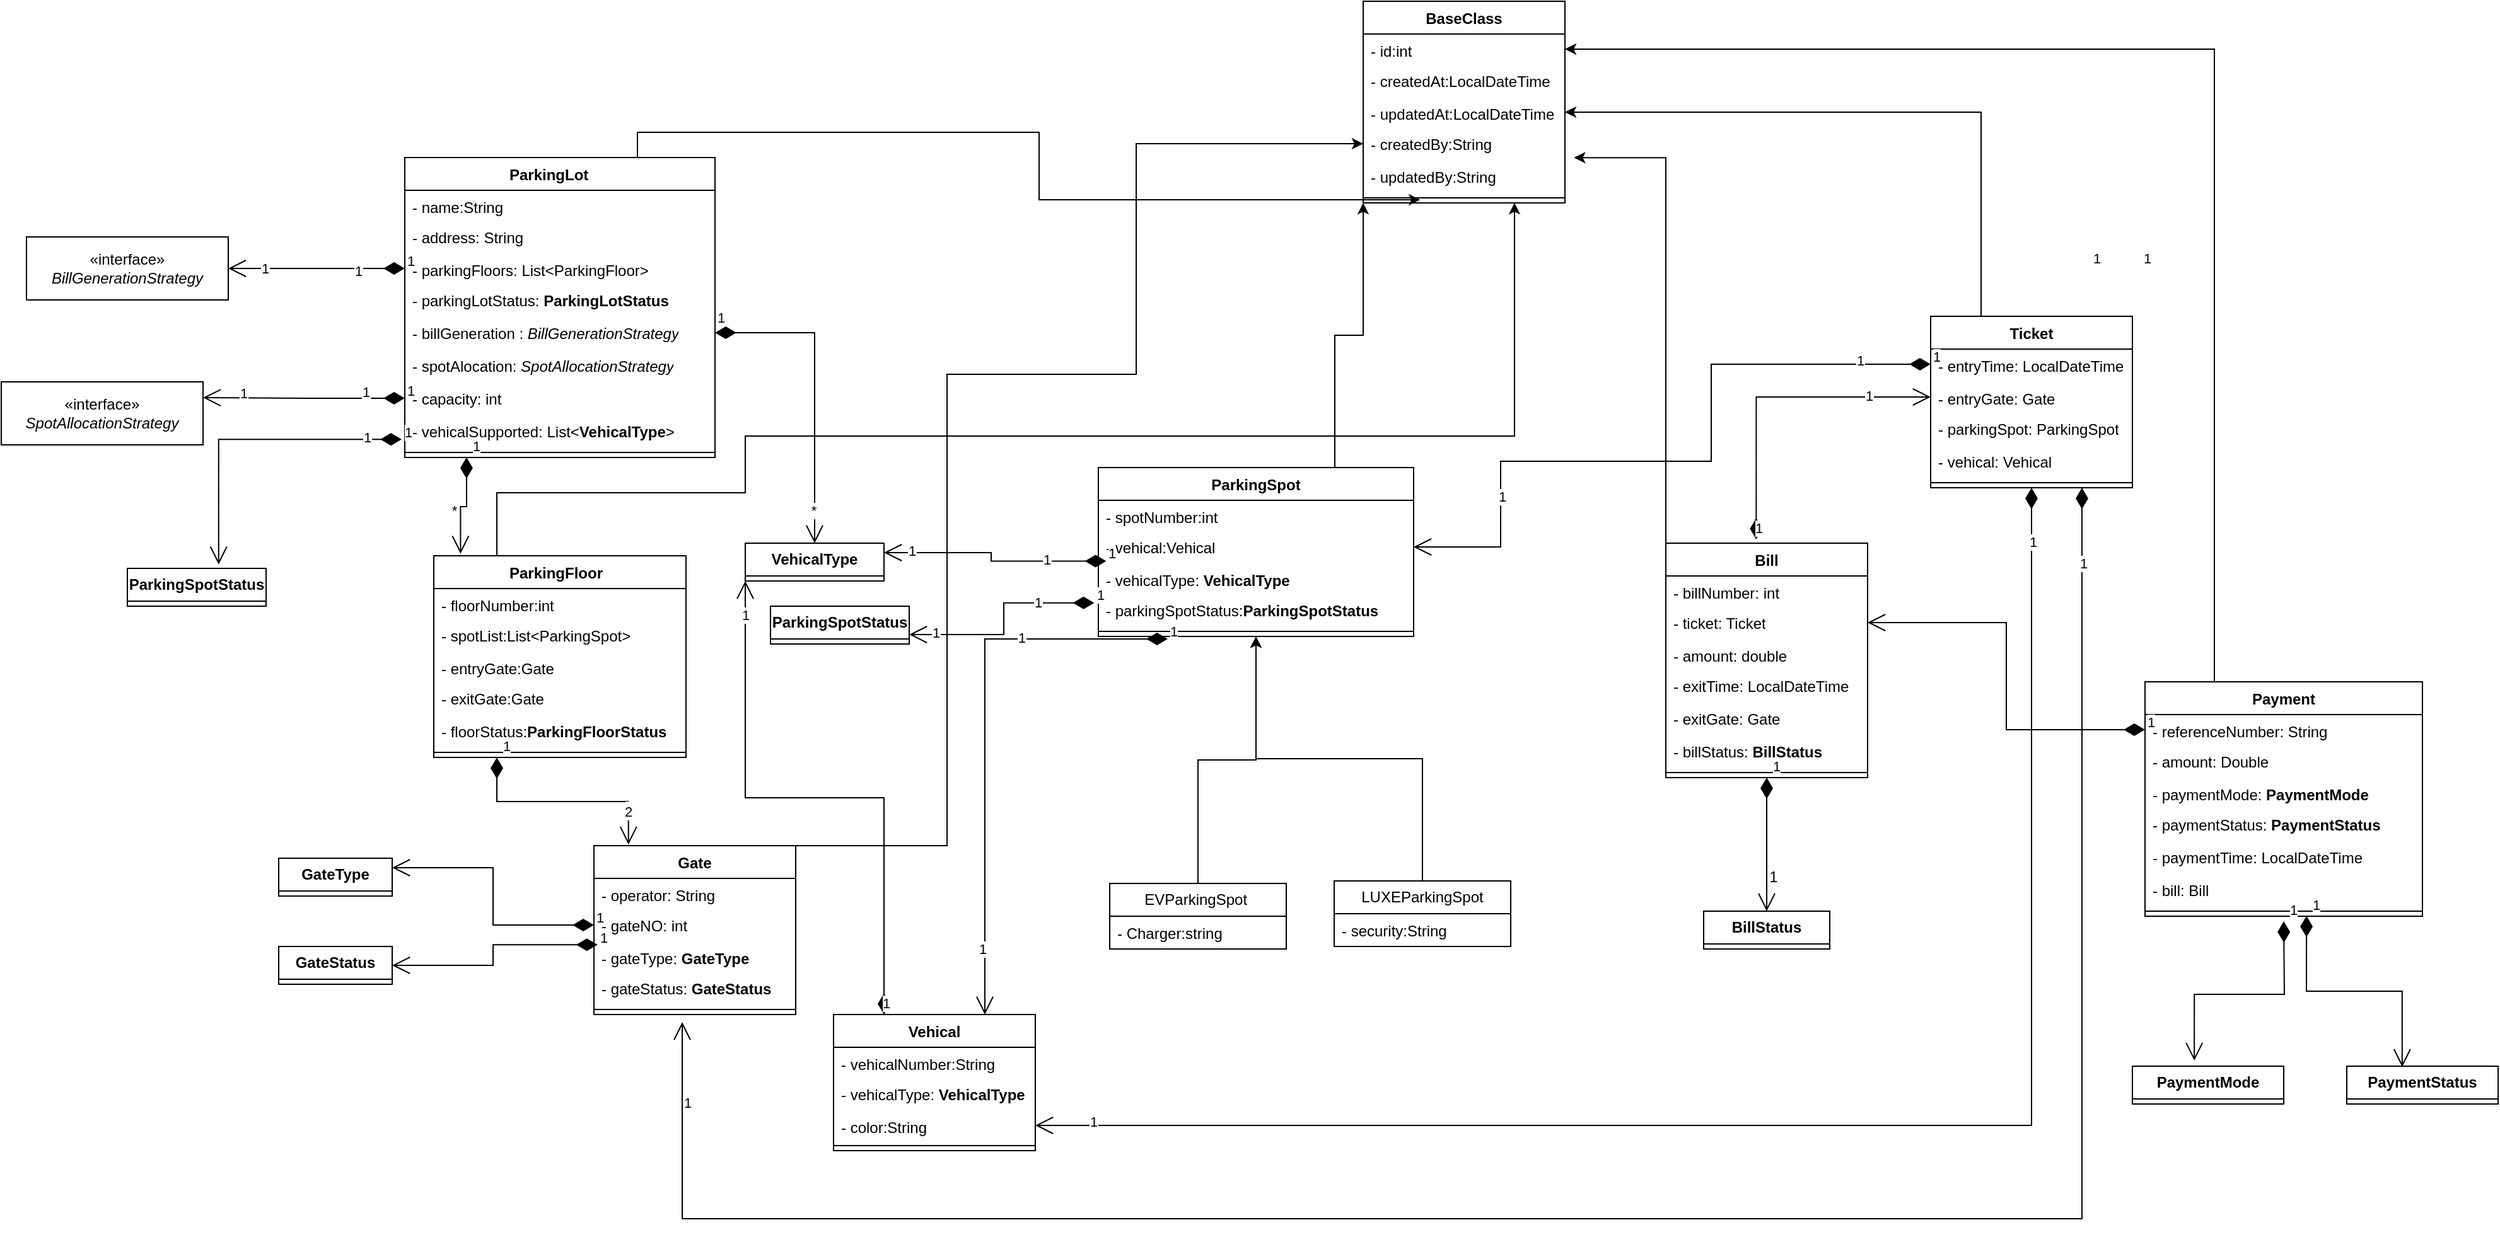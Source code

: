 <mxfile version="20.5.3" type="embed"><diagram id="C5RBs43oDa-KdzZeNtuy" name="Page-1"><mxGraphModel dx="2199" dy="1650" grid="0" gridSize="10" guides="1" tooltips="1" connect="1" arrows="1" fold="1" page="1" pageScale="1" pageWidth="827" pageHeight="1169" math="0" shadow="0"><root><mxCell id="WIyWlLk6GJQsqaUBKTNV-0"/><mxCell id="WIyWlLk6GJQsqaUBKTNV-1" parent="WIyWlLk6GJQsqaUBKTNV-0"/><mxCell id="zBzXpyPRaQ_3X7a6PqnA-106" style="edgeStyle=orthogonalEdgeStyle;rounded=0;orthogonalLoop=1;jettySize=auto;html=1;exitX=0.75;exitY=0;exitDx=0;exitDy=0;entryX=0.282;entryY=0.693;entryDx=0;entryDy=0;entryPerimeter=0;" parent="WIyWlLk6GJQsqaUBKTNV-1" source="zBzXpyPRaQ_3X7a6PqnA-0" target="zBzXpyPRaQ_3X7a6PqnA-97" edge="1"><mxGeometry relative="1" as="geometry"><mxPoint x="-110" y="190" as="targetPoint"/></mxGeometry></mxCell><mxCell id="zBzXpyPRaQ_3X7a6PqnA-0" value="ParkingLot&lt;span style=&quot;white-space: pre;&quot;&gt;&#9;&lt;/span&gt;" style="swimlane;fontStyle=1;align=center;verticalAlign=top;childLayout=stackLayout;horizontal=1;startSize=26;horizontalStack=0;resizeParent=1;resizeParentMax=0;resizeLast=0;collapsible=1;marginBottom=0;whiteSpace=wrap;html=1;" parent="WIyWlLk6GJQsqaUBKTNV-1" vertex="1"><mxGeometry x="-900" y="-136" width="246" height="238" as="geometry"><mxRectangle x="-710" y="130" width="120" height="30" as="alternateBounds"/></mxGeometry></mxCell><mxCell id="zBzXpyPRaQ_3X7a6PqnA-1" value="- name:String&lt;br&gt;&lt;span style=&quot;white-space: pre;&quot;&gt;&#9;&lt;/span&gt;" style="text;strokeColor=none;fillColor=none;align=left;verticalAlign=top;spacingLeft=4;spacingRight=4;overflow=hidden;rotatable=0;points=[[0,0.5],[1,0.5]];portConstraint=eastwest;whiteSpace=wrap;html=1;" parent="zBzXpyPRaQ_3X7a6PqnA-0" vertex="1"><mxGeometry y="26" width="246" height="24" as="geometry"/></mxCell><mxCell id="zBzXpyPRaQ_3X7a6PqnA-4" value="- address: String" style="text;strokeColor=none;fillColor=none;align=left;verticalAlign=top;spacingLeft=4;spacingRight=4;overflow=hidden;rotatable=0;points=[[0,0.5],[1,0.5]];portConstraint=eastwest;whiteSpace=wrap;html=1;" parent="zBzXpyPRaQ_3X7a6PqnA-0" vertex="1"><mxGeometry y="50" width="246" height="26" as="geometry"/></mxCell><mxCell id="zBzXpyPRaQ_3X7a6PqnA-5" value="- parkingFloors: List&amp;lt;ParkingFloor&amp;gt;" style="text;strokeColor=none;fillColor=none;align=left;verticalAlign=top;spacingLeft=4;spacingRight=4;overflow=hidden;rotatable=0;points=[[0,0.5],[1,0.5]];portConstraint=eastwest;whiteSpace=wrap;html=1;" parent="zBzXpyPRaQ_3X7a6PqnA-0" vertex="1"><mxGeometry y="76" width="246" height="24" as="geometry"/></mxCell><mxCell id="zBzXpyPRaQ_3X7a6PqnA-6" value="- parkingLotStatus: &lt;b&gt;ParkingLotStatus&lt;/b&gt;" style="text;strokeColor=none;fillColor=none;align=left;verticalAlign=top;spacingLeft=4;spacingRight=4;overflow=hidden;rotatable=0;points=[[0,0.5],[1,0.5]];portConstraint=eastwest;whiteSpace=wrap;html=1;" parent="zBzXpyPRaQ_3X7a6PqnA-0" vertex="1"><mxGeometry y="100" width="246" height="26" as="geometry"/></mxCell><mxCell id="zBzXpyPRaQ_3X7a6PqnA-7" value="- billGeneration :&lt;i&gt; BillGenerationStrategy&lt;/i&gt;" style="text;strokeColor=none;fillColor=none;align=left;verticalAlign=top;spacingLeft=4;spacingRight=4;overflow=hidden;rotatable=0;points=[[0,0.5],[1,0.5]];portConstraint=eastwest;whiteSpace=wrap;html=1;" parent="zBzXpyPRaQ_3X7a6PqnA-0" vertex="1"><mxGeometry y="126" width="246" height="26" as="geometry"/></mxCell><mxCell id="zBzXpyPRaQ_3X7a6PqnA-8" value="- spotAlocation: &lt;i&gt;SpotAllocationStrategy&lt;/i&gt;" style="text;strokeColor=none;fillColor=none;align=left;verticalAlign=top;spacingLeft=4;spacingRight=4;overflow=hidden;rotatable=0;points=[[0,0.5],[1,0.5]];portConstraint=eastwest;whiteSpace=wrap;html=1;" parent="zBzXpyPRaQ_3X7a6PqnA-0" vertex="1"><mxGeometry y="152" width="246" height="26" as="geometry"/></mxCell><mxCell id="zBzXpyPRaQ_3X7a6PqnA-9" value="- capacity: int" style="text;strokeColor=none;fillColor=none;align=left;verticalAlign=top;spacingLeft=4;spacingRight=4;overflow=hidden;rotatable=0;points=[[0,0.5],[1,0.5]];portConstraint=eastwest;whiteSpace=wrap;html=1;" parent="zBzXpyPRaQ_3X7a6PqnA-0" vertex="1"><mxGeometry y="178" width="246" height="26" as="geometry"/></mxCell><mxCell id="zBzXpyPRaQ_3X7a6PqnA-10" value="- vehicalSupported: List&amp;lt;&lt;b&gt;VehicalType&lt;/b&gt;&amp;gt;" style="text;strokeColor=none;fillColor=none;align=left;verticalAlign=top;spacingLeft=4;spacingRight=4;overflow=hidden;rotatable=0;points=[[0,0.5],[1,0.5]];portConstraint=eastwest;whiteSpace=wrap;html=1;" parent="zBzXpyPRaQ_3X7a6PqnA-0" vertex="1"><mxGeometry y="204" width="246" height="26" as="geometry"/></mxCell><mxCell id="zBzXpyPRaQ_3X7a6PqnA-2" value="" style="line;strokeWidth=1;fillColor=none;align=left;verticalAlign=middle;spacingTop=-1;spacingLeft=3;spacingRight=3;rotatable=0;labelPosition=right;points=[];portConstraint=eastwest;strokeColor=inherit;" parent="zBzXpyPRaQ_3X7a6PqnA-0" vertex="1"><mxGeometry y="230" width="246" height="8" as="geometry"/></mxCell><mxCell id="zBzXpyPRaQ_3X7a6PqnA-107" style="edgeStyle=orthogonalEdgeStyle;rounded=0;orthogonalLoop=1;jettySize=auto;html=1;exitX=0.25;exitY=0;exitDx=0;exitDy=0;entryX=0.75;entryY=1;entryDx=0;entryDy=0;" parent="WIyWlLk6GJQsqaUBKTNV-1" source="zBzXpyPRaQ_3X7a6PqnA-11" target="zBzXpyPRaQ_3X7a6PqnA-88" edge="1"><mxGeometry relative="1" as="geometry"><Array as="points"><mxPoint x="-827" y="130"/><mxPoint x="-630" y="130"/><mxPoint x="-630" y="85"/><mxPoint x="-20" y="85"/></Array></mxGeometry></mxCell><mxCell id="zBzXpyPRaQ_3X7a6PqnA-11" value="ParkingFloor&lt;span style=&quot;white-space: pre;&quot;&gt;&#9;&lt;/span&gt;" style="swimlane;fontStyle=1;align=center;verticalAlign=top;childLayout=stackLayout;horizontal=1;startSize=26;horizontalStack=0;resizeParent=1;resizeParentMax=0;resizeLast=0;collapsible=1;marginBottom=0;whiteSpace=wrap;html=1;" parent="WIyWlLk6GJQsqaUBKTNV-1" vertex="1"><mxGeometry x="-877" y="180" width="200" height="160" as="geometry"><mxRectangle x="-760" y="350" width="120" height="30" as="alternateBounds"/></mxGeometry></mxCell><mxCell id="zBzXpyPRaQ_3X7a6PqnA-12" value="- floorNumber:int" style="text;strokeColor=none;fillColor=none;align=left;verticalAlign=top;spacingLeft=4;spacingRight=4;overflow=hidden;rotatable=0;points=[[0,0.5],[1,0.5]];portConstraint=eastwest;whiteSpace=wrap;html=1;" parent="zBzXpyPRaQ_3X7a6PqnA-11" vertex="1"><mxGeometry y="26" width="200" height="24" as="geometry"/></mxCell><mxCell id="zBzXpyPRaQ_3X7a6PqnA-13" value="- spotList:List&amp;lt;ParkingSpot&amp;gt;" style="text;strokeColor=none;fillColor=none;align=left;verticalAlign=top;spacingLeft=4;spacingRight=4;overflow=hidden;rotatable=0;points=[[0,0.5],[1,0.5]];portConstraint=eastwest;whiteSpace=wrap;html=1;" parent="zBzXpyPRaQ_3X7a6PqnA-11" vertex="1"><mxGeometry y="50" width="200" height="26" as="geometry"/></mxCell><mxCell id="zBzXpyPRaQ_3X7a6PqnA-14" value="- entryGate:Gate" style="text;strokeColor=none;fillColor=none;align=left;verticalAlign=top;spacingLeft=4;spacingRight=4;overflow=hidden;rotatable=0;points=[[0,0.5],[1,0.5]];portConstraint=eastwest;whiteSpace=wrap;html=1;" parent="zBzXpyPRaQ_3X7a6PqnA-11" vertex="1"><mxGeometry y="76" width="200" height="24" as="geometry"/></mxCell><mxCell id="zBzXpyPRaQ_3X7a6PqnA-15" value="- exitGate:Gate" style="text;strokeColor=none;fillColor=none;align=left;verticalAlign=top;spacingLeft=4;spacingRight=4;overflow=hidden;rotatable=0;points=[[0,0.5],[1,0.5]];portConstraint=eastwest;whiteSpace=wrap;html=1;" parent="zBzXpyPRaQ_3X7a6PqnA-11" vertex="1"><mxGeometry y="100" width="200" height="26" as="geometry"/></mxCell><mxCell id="zBzXpyPRaQ_3X7a6PqnA-16" value="- floorStatus:&lt;b&gt;ParkingFloorStatus&lt;/b&gt;" style="text;strokeColor=none;fillColor=none;align=left;verticalAlign=top;spacingLeft=4;spacingRight=4;overflow=hidden;rotatable=0;points=[[0,0.5],[1,0.5]];portConstraint=eastwest;whiteSpace=wrap;html=1;" parent="zBzXpyPRaQ_3X7a6PqnA-11" vertex="1"><mxGeometry y="126" width="200" height="26" as="geometry"/></mxCell><mxCell id="zBzXpyPRaQ_3X7a6PqnA-20" value="" style="line;strokeWidth=1;fillColor=none;align=left;verticalAlign=middle;spacingTop=-1;spacingLeft=3;spacingRight=3;rotatable=0;labelPosition=right;points=[];portConstraint=eastwest;strokeColor=inherit;" parent="zBzXpyPRaQ_3X7a6PqnA-11" vertex="1"><mxGeometry y="152" width="200" height="8" as="geometry"/></mxCell><mxCell id="zBzXpyPRaQ_3X7a6PqnA-101" style="edgeStyle=orthogonalEdgeStyle;rounded=0;orthogonalLoop=1;jettySize=auto;html=1;exitX=0.75;exitY=0;exitDx=0;exitDy=0;entryX=0;entryY=1;entryDx=0;entryDy=0;" parent="WIyWlLk6GJQsqaUBKTNV-1" source="zBzXpyPRaQ_3X7a6PqnA-22" target="zBzXpyPRaQ_3X7a6PqnA-88" edge="1"><mxGeometry relative="1" as="geometry"><mxPoint x="-423.273" y="230" as="targetPoint"/></mxGeometry></mxCell><mxCell id="zBzXpyPRaQ_3X7a6PqnA-22" value="ParkingSpot" style="swimlane;fontStyle=1;align=center;verticalAlign=top;childLayout=stackLayout;horizontal=1;startSize=26;horizontalStack=0;resizeParent=1;resizeParentMax=0;resizeLast=0;collapsible=1;marginBottom=0;whiteSpace=wrap;html=1;" parent="WIyWlLk6GJQsqaUBKTNV-1" vertex="1"><mxGeometry x="-350" y="110" width="250" height="134" as="geometry"><mxRectangle x="-260" y="460" width="110" height="30" as="alternateBounds"/></mxGeometry></mxCell><mxCell id="zBzXpyPRaQ_3X7a6PqnA-23" value="- spotNumber:int" style="text;strokeColor=none;fillColor=none;align=left;verticalAlign=top;spacingLeft=4;spacingRight=4;overflow=hidden;rotatable=0;points=[[0,0.5],[1,0.5]];portConstraint=eastwest;whiteSpace=wrap;html=1;" parent="zBzXpyPRaQ_3X7a6PqnA-22" vertex="1"><mxGeometry y="26" width="250" height="24" as="geometry"/></mxCell><mxCell id="zBzXpyPRaQ_3X7a6PqnA-24" value="- vehical:Vehical" style="text;strokeColor=none;fillColor=none;align=left;verticalAlign=top;spacingLeft=4;spacingRight=4;overflow=hidden;rotatable=0;points=[[0,0.5],[1,0.5]];portConstraint=eastwest;whiteSpace=wrap;html=1;" parent="zBzXpyPRaQ_3X7a6PqnA-22" vertex="1"><mxGeometry y="50" width="250" height="26" as="geometry"/></mxCell><mxCell id="zBzXpyPRaQ_3X7a6PqnA-25" value="- vehicalType: &lt;b&gt;VehicalType&lt;/b&gt;" style="text;strokeColor=none;fillColor=none;align=left;verticalAlign=top;spacingLeft=4;spacingRight=4;overflow=hidden;rotatable=0;points=[[0,0.5],[1,0.5]];portConstraint=eastwest;whiteSpace=wrap;html=1;" parent="zBzXpyPRaQ_3X7a6PqnA-22" vertex="1"><mxGeometry y="76" width="250" height="24" as="geometry"/></mxCell><mxCell id="zBzXpyPRaQ_3X7a6PqnA-26" value="- parkingSpotStatus:&lt;b&gt;ParkingSpotStatus&lt;/b&gt;" style="text;strokeColor=none;fillColor=none;align=left;verticalAlign=top;spacingLeft=4;spacingRight=4;overflow=hidden;rotatable=0;points=[[0,0.5],[1,0.5]];portConstraint=eastwest;whiteSpace=wrap;html=1;" parent="zBzXpyPRaQ_3X7a6PqnA-22" vertex="1"><mxGeometry y="100" width="250" height="26" as="geometry"/></mxCell><mxCell id="zBzXpyPRaQ_3X7a6PqnA-31" value="" style="line;strokeWidth=1;fillColor=none;align=left;verticalAlign=middle;spacingTop=-1;spacingLeft=3;spacingRight=3;rotatable=0;labelPosition=right;points=[];portConstraint=eastwest;strokeColor=inherit;" parent="zBzXpyPRaQ_3X7a6PqnA-22" vertex="1"><mxGeometry y="126" width="250" height="8" as="geometry"/></mxCell><mxCell id="zBzXpyPRaQ_3X7a6PqnA-110" style="edgeStyle=orthogonalEdgeStyle;rounded=0;orthogonalLoop=1;jettySize=auto;html=1;exitX=0.25;exitY=0;exitDx=0;exitDy=0;entryX=1;entryY=0.5;entryDx=0;entryDy=0;" parent="WIyWlLk6GJQsqaUBKTNV-1" source="zBzXpyPRaQ_3X7a6PqnA-33" target="zBzXpyPRaQ_3X7a6PqnA-91" edge="1"><mxGeometry relative="1" as="geometry"/></mxCell><mxCell id="zBzXpyPRaQ_3X7a6PqnA-33" value="Ticket" style="swimlane;fontStyle=1;align=center;verticalAlign=top;childLayout=stackLayout;horizontal=1;startSize=26;horizontalStack=0;resizeParent=1;resizeParentMax=0;resizeLast=0;collapsible=1;marginBottom=0;whiteSpace=wrap;html=1;" parent="WIyWlLk6GJQsqaUBKTNV-1" vertex="1"><mxGeometry x="310" y="-10" width="160" height="136" as="geometry"><mxRectangle x="240" y="50" width="70" height="30" as="alternateBounds"/></mxGeometry></mxCell><mxCell id="zBzXpyPRaQ_3X7a6PqnA-35" value="- entryTime: LocalDateTime" style="text;strokeColor=none;fillColor=none;align=left;verticalAlign=top;spacingLeft=4;spacingRight=4;overflow=hidden;rotatable=0;points=[[0,0.5],[1,0.5]];portConstraint=eastwest;whiteSpace=wrap;html=1;" parent="zBzXpyPRaQ_3X7a6PqnA-33" vertex="1"><mxGeometry y="26" width="160" height="26" as="geometry"/></mxCell><mxCell id="zBzXpyPRaQ_3X7a6PqnA-36" value="- entryGate: Gate" style="text;strokeColor=none;fillColor=none;align=left;verticalAlign=top;spacingLeft=4;spacingRight=4;overflow=hidden;rotatable=0;points=[[0,0.5],[1,0.5]];portConstraint=eastwest;whiteSpace=wrap;html=1;" parent="zBzXpyPRaQ_3X7a6PqnA-33" vertex="1"><mxGeometry y="52" width="160" height="24" as="geometry"/></mxCell><mxCell id="zBzXpyPRaQ_3X7a6PqnA-37" value="- parkingSpot: ParkingSpot" style="text;strokeColor=none;fillColor=none;align=left;verticalAlign=top;spacingLeft=4;spacingRight=4;overflow=hidden;rotatable=0;points=[[0,0.5],[1,0.5]];portConstraint=eastwest;whiteSpace=wrap;html=1;" parent="zBzXpyPRaQ_3X7a6PqnA-33" vertex="1"><mxGeometry y="76" width="160" height="26" as="geometry"/></mxCell><mxCell id="zBzXpyPRaQ_3X7a6PqnA-38" value="- vehical: Vehical" style="text;strokeColor=none;fillColor=none;align=left;verticalAlign=top;spacingLeft=4;spacingRight=4;overflow=hidden;rotatable=0;points=[[0,0.5],[1,0.5]];portConstraint=eastwest;whiteSpace=wrap;html=1;" parent="zBzXpyPRaQ_3X7a6PqnA-33" vertex="1"><mxGeometry y="102" width="160" height="26" as="geometry"/></mxCell><mxCell id="zBzXpyPRaQ_3X7a6PqnA-42" value="" style="line;strokeWidth=1;fillColor=none;align=left;verticalAlign=middle;spacingTop=-1;spacingLeft=3;spacingRight=3;rotatable=0;labelPosition=right;points=[];portConstraint=eastwest;strokeColor=inherit;" parent="zBzXpyPRaQ_3X7a6PqnA-33" vertex="1"><mxGeometry y="128" width="160" height="8" as="geometry"/></mxCell><mxCell id="zBzXpyPRaQ_3X7a6PqnA-55" value="Bill" style="swimlane;fontStyle=1;align=center;verticalAlign=top;childLayout=stackLayout;horizontal=1;startSize=26;horizontalStack=0;resizeParent=1;resizeParentMax=0;resizeLast=0;collapsible=1;marginBottom=0;whiteSpace=wrap;html=1;" parent="WIyWlLk6GJQsqaUBKTNV-1" vertex="1"><mxGeometry x="100" y="170" width="160" height="186" as="geometry"><mxRectangle x="100" y="170" width="60" height="30" as="alternateBounds"/></mxGeometry></mxCell><mxCell id="zBzXpyPRaQ_3X7a6PqnA-56" value="- billNumber: int&lt;span style=&quot;white-space: pre;&quot;&gt;&#9;&lt;/span&gt;" style="text;strokeColor=none;fillColor=none;align=left;verticalAlign=top;spacingLeft=4;spacingRight=4;overflow=hidden;rotatable=0;points=[[0,0.5],[1,0.5]];portConstraint=eastwest;whiteSpace=wrap;html=1;" parent="zBzXpyPRaQ_3X7a6PqnA-55" vertex="1"><mxGeometry y="26" width="160" height="24" as="geometry"/></mxCell><mxCell id="zBzXpyPRaQ_3X7a6PqnA-57" value="- ticket: Ticket" style="text;strokeColor=none;fillColor=none;align=left;verticalAlign=top;spacingLeft=4;spacingRight=4;overflow=hidden;rotatable=0;points=[[0,0.5],[1,0.5]];portConstraint=eastwest;whiteSpace=wrap;html=1;" parent="zBzXpyPRaQ_3X7a6PqnA-55" vertex="1"><mxGeometry y="50" width="160" height="26" as="geometry"/></mxCell><mxCell id="zBzXpyPRaQ_3X7a6PqnA-58" value="- amount: double" style="text;strokeColor=none;fillColor=none;align=left;verticalAlign=top;spacingLeft=4;spacingRight=4;overflow=hidden;rotatable=0;points=[[0,0.5],[1,0.5]];portConstraint=eastwest;whiteSpace=wrap;html=1;" parent="zBzXpyPRaQ_3X7a6PqnA-55" vertex="1"><mxGeometry y="76" width="160" height="24" as="geometry"/></mxCell><mxCell id="zBzXpyPRaQ_3X7a6PqnA-59" value="- exitTime: LocalDateTime" style="text;strokeColor=none;fillColor=none;align=left;verticalAlign=top;spacingLeft=4;spacingRight=4;overflow=hidden;rotatable=0;points=[[0,0.5],[1,0.5]];portConstraint=eastwest;whiteSpace=wrap;html=1;" parent="zBzXpyPRaQ_3X7a6PqnA-55" vertex="1"><mxGeometry y="100" width="160" height="26" as="geometry"/></mxCell><mxCell id="zBzXpyPRaQ_3X7a6PqnA-60" value="- exitGate: Gate" style="text;strokeColor=none;fillColor=none;align=left;verticalAlign=top;spacingLeft=4;spacingRight=4;overflow=hidden;rotatable=0;points=[[0,0.5],[1,0.5]];portConstraint=eastwest;whiteSpace=wrap;html=1;" parent="zBzXpyPRaQ_3X7a6PqnA-55" vertex="1"><mxGeometry y="126" width="160" height="26" as="geometry"/></mxCell><mxCell id="zBzXpyPRaQ_3X7a6PqnA-61" value="- billStatus: &lt;b&gt;BillStatus&lt;/b&gt;" style="text;strokeColor=none;fillColor=none;align=left;verticalAlign=top;spacingLeft=4;spacingRight=4;overflow=hidden;rotatable=0;points=[[0,0.5],[1,0.5]];portConstraint=eastwest;whiteSpace=wrap;html=1;" parent="zBzXpyPRaQ_3X7a6PqnA-55" vertex="1"><mxGeometry y="152" width="160" height="26" as="geometry"/></mxCell><mxCell id="zBzXpyPRaQ_3X7a6PqnA-64" value="" style="line;strokeWidth=1;fillColor=none;align=left;verticalAlign=middle;spacingTop=-1;spacingLeft=3;spacingRight=3;rotatable=0;labelPosition=right;points=[];portConstraint=eastwest;strokeColor=inherit;" parent="zBzXpyPRaQ_3X7a6PqnA-55" vertex="1"><mxGeometry y="178" width="160" height="8" as="geometry"/></mxCell><mxCell id="zBzXpyPRaQ_3X7a6PqnA-112" style="edgeStyle=orthogonalEdgeStyle;rounded=0;orthogonalLoop=1;jettySize=auto;html=1;exitX=0.25;exitY=0;exitDx=0;exitDy=0;entryX=1;entryY=0.5;entryDx=0;entryDy=0;" parent="WIyWlLk6GJQsqaUBKTNV-1" source="zBzXpyPRaQ_3X7a6PqnA-66" target="zBzXpyPRaQ_3X7a6PqnA-89" edge="1"><mxGeometry relative="1" as="geometry"/></mxCell><mxCell id="zBzXpyPRaQ_3X7a6PqnA-66" value="Payment" style="swimlane;fontStyle=1;align=center;verticalAlign=top;childLayout=stackLayout;horizontal=1;startSize=26;horizontalStack=0;resizeParent=1;resizeParentMax=0;resizeLast=0;collapsible=1;marginBottom=0;whiteSpace=wrap;html=1;" parent="WIyWlLk6GJQsqaUBKTNV-1" vertex="1"><mxGeometry x="480" y="280" width="220" height="186" as="geometry"><mxRectangle x="420" y="-136" width="90" height="30" as="alternateBounds"/></mxGeometry></mxCell><mxCell id="zBzXpyPRaQ_3X7a6PqnA-67" value="- referenceNumber: String" style="text;strokeColor=none;fillColor=none;align=left;verticalAlign=top;spacingLeft=4;spacingRight=4;overflow=hidden;rotatable=0;points=[[0,0.5],[1,0.5]];portConstraint=eastwest;whiteSpace=wrap;html=1;" parent="zBzXpyPRaQ_3X7a6PqnA-66" vertex="1"><mxGeometry y="26" width="220" height="24" as="geometry"/></mxCell><mxCell id="zBzXpyPRaQ_3X7a6PqnA-68" value="- amount: Double&lt;span style=&quot;white-space: pre;&quot;&gt;&#9;&lt;/span&gt;" style="text;strokeColor=none;fillColor=none;align=left;verticalAlign=top;spacingLeft=4;spacingRight=4;overflow=hidden;rotatable=0;points=[[0,0.5],[1,0.5]];portConstraint=eastwest;whiteSpace=wrap;html=1;" parent="zBzXpyPRaQ_3X7a6PqnA-66" vertex="1"><mxGeometry y="50" width="220" height="26" as="geometry"/></mxCell><mxCell id="zBzXpyPRaQ_3X7a6PqnA-69" value="- paymentMode: &lt;b&gt;PaymentMode&lt;/b&gt;" style="text;strokeColor=none;fillColor=none;align=left;verticalAlign=top;spacingLeft=4;spacingRight=4;overflow=hidden;rotatable=0;points=[[0,0.5],[1,0.5]];portConstraint=eastwest;whiteSpace=wrap;html=1;" parent="zBzXpyPRaQ_3X7a6PqnA-66" vertex="1"><mxGeometry y="76" width="220" height="24" as="geometry"/></mxCell><mxCell id="zBzXpyPRaQ_3X7a6PqnA-70" value="- paymentStatus: &lt;b&gt;PaymentStatus&lt;/b&gt;" style="text;strokeColor=none;fillColor=none;align=left;verticalAlign=top;spacingLeft=4;spacingRight=4;overflow=hidden;rotatable=0;points=[[0,0.5],[1,0.5]];portConstraint=eastwest;whiteSpace=wrap;html=1;" parent="zBzXpyPRaQ_3X7a6PqnA-66" vertex="1"><mxGeometry y="100" width="220" height="26" as="geometry"/></mxCell><mxCell id="zBzXpyPRaQ_3X7a6PqnA-71" value="- paymentTime: LocalDateTime" style="text;strokeColor=none;fillColor=none;align=left;verticalAlign=top;spacingLeft=4;spacingRight=4;overflow=hidden;rotatable=0;points=[[0,0.5],[1,0.5]];portConstraint=eastwest;whiteSpace=wrap;html=1;" parent="zBzXpyPRaQ_3X7a6PqnA-66" vertex="1"><mxGeometry y="126" width="220" height="26" as="geometry"/></mxCell><mxCell id="zBzXpyPRaQ_3X7a6PqnA-72" value="- bill: Bill" style="text;strokeColor=none;fillColor=none;align=left;verticalAlign=top;spacingLeft=4;spacingRight=4;overflow=hidden;rotatable=0;points=[[0,0.5],[1,0.5]];portConstraint=eastwest;whiteSpace=wrap;html=1;" parent="zBzXpyPRaQ_3X7a6PqnA-66" vertex="1"><mxGeometry y="152" width="220" height="26" as="geometry"/></mxCell><mxCell id="zBzXpyPRaQ_3X7a6PqnA-75" value="" style="line;strokeWidth=1;fillColor=none;align=left;verticalAlign=middle;spacingTop=-1;spacingLeft=3;spacingRight=3;rotatable=0;labelPosition=right;points=[];portConstraint=eastwest;strokeColor=inherit;" parent="zBzXpyPRaQ_3X7a6PqnA-66" vertex="1"><mxGeometry y="178" width="220" height="8" as="geometry"/></mxCell><mxCell id="zBzXpyPRaQ_3X7a6PqnA-77" value="Vehical" style="swimlane;fontStyle=1;align=center;verticalAlign=top;childLayout=stackLayout;horizontal=1;startSize=26;horizontalStack=0;resizeParent=1;resizeParentMax=0;resizeLast=0;collapsible=1;marginBottom=0;whiteSpace=wrap;html=1;" parent="WIyWlLk6GJQsqaUBKTNV-1" vertex="1"><mxGeometry x="-560" y="544" width="160" height="108" as="geometry"/></mxCell><mxCell id="zBzXpyPRaQ_3X7a6PqnA-78" value="- vehicalNumber:String" style="text;strokeColor=none;fillColor=none;align=left;verticalAlign=top;spacingLeft=4;spacingRight=4;overflow=hidden;rotatable=0;points=[[0,0.5],[1,0.5]];portConstraint=eastwest;whiteSpace=wrap;html=1;" parent="zBzXpyPRaQ_3X7a6PqnA-77" vertex="1"><mxGeometry y="26" width="160" height="24" as="geometry"/></mxCell><mxCell id="zBzXpyPRaQ_3X7a6PqnA-79" value="- vehicalType: &lt;b&gt;VehicalType&lt;/b&gt;" style="text;strokeColor=none;fillColor=none;align=left;verticalAlign=top;spacingLeft=4;spacingRight=4;overflow=hidden;rotatable=0;points=[[0,0.5],[1,0.5]];portConstraint=eastwest;whiteSpace=wrap;html=1;" parent="zBzXpyPRaQ_3X7a6PqnA-77" vertex="1"><mxGeometry y="50" width="160" height="26" as="geometry"/></mxCell><mxCell id="zBzXpyPRaQ_3X7a6PqnA-80" value="- color:String" style="text;strokeColor=none;fillColor=none;align=left;verticalAlign=top;spacingLeft=4;spacingRight=4;overflow=hidden;rotatable=0;points=[[0,0.5],[1,0.5]];portConstraint=eastwest;whiteSpace=wrap;html=1;" parent="zBzXpyPRaQ_3X7a6PqnA-77" vertex="1"><mxGeometry y="76" width="160" height="24" as="geometry"/></mxCell><mxCell id="zBzXpyPRaQ_3X7a6PqnA-86" value="" style="line;strokeWidth=1;fillColor=none;align=left;verticalAlign=middle;spacingTop=-1;spacingLeft=3;spacingRight=3;rotatable=0;labelPosition=right;points=[];portConstraint=eastwest;strokeColor=inherit;" parent="zBzXpyPRaQ_3X7a6PqnA-77" vertex="1"><mxGeometry y="100" width="160" height="8" as="geometry"/></mxCell><mxCell id="zBzXpyPRaQ_3X7a6PqnA-88" value="BaseClass" style="swimlane;fontStyle=1;align=center;verticalAlign=top;childLayout=stackLayout;horizontal=1;startSize=26;horizontalStack=0;resizeParent=1;resizeParentMax=0;resizeLast=0;collapsible=1;marginBottom=0;whiteSpace=wrap;html=1;" parent="WIyWlLk6GJQsqaUBKTNV-1" vertex="1"><mxGeometry x="-140" y="-260" width="160" height="160" as="geometry"/></mxCell><mxCell id="zBzXpyPRaQ_3X7a6PqnA-89" value="- id:int" style="text;strokeColor=none;fillColor=none;align=left;verticalAlign=top;spacingLeft=4;spacingRight=4;overflow=hidden;rotatable=0;points=[[0,0.5],[1,0.5]];portConstraint=eastwest;whiteSpace=wrap;html=1;" parent="zBzXpyPRaQ_3X7a6PqnA-88" vertex="1"><mxGeometry y="26" width="160" height="24" as="geometry"/></mxCell><mxCell id="zBzXpyPRaQ_3X7a6PqnA-90" value="- createdAt:LocalDateTime" style="text;strokeColor=none;fillColor=none;align=left;verticalAlign=top;spacingLeft=4;spacingRight=4;overflow=hidden;rotatable=0;points=[[0,0.5],[1,0.5]];portConstraint=eastwest;whiteSpace=wrap;html=1;" parent="zBzXpyPRaQ_3X7a6PqnA-88" vertex="1"><mxGeometry y="50" width="160" height="26" as="geometry"/></mxCell><mxCell id="zBzXpyPRaQ_3X7a6PqnA-91" value="- updatedAt:LocalDateTime" style="text;strokeColor=none;fillColor=none;align=left;verticalAlign=top;spacingLeft=4;spacingRight=4;overflow=hidden;rotatable=0;points=[[0,0.5],[1,0.5]];portConstraint=eastwest;whiteSpace=wrap;html=1;" parent="zBzXpyPRaQ_3X7a6PqnA-88" vertex="1"><mxGeometry y="76" width="160" height="24" as="geometry"/></mxCell><mxCell id="zBzXpyPRaQ_3X7a6PqnA-92" value="- createdBy:String" style="text;strokeColor=none;fillColor=none;align=left;verticalAlign=top;spacingLeft=4;spacingRight=4;overflow=hidden;rotatable=0;points=[[0,0.5],[1,0.5]];portConstraint=eastwest;whiteSpace=wrap;html=1;" parent="zBzXpyPRaQ_3X7a6PqnA-88" vertex="1"><mxGeometry y="100" width="160" height="26" as="geometry"/></mxCell><mxCell id="zBzXpyPRaQ_3X7a6PqnA-93" value="- updatedBy:String" style="text;strokeColor=none;fillColor=none;align=left;verticalAlign=top;spacingLeft=4;spacingRight=4;overflow=hidden;rotatable=0;points=[[0,0.5],[1,0.5]];portConstraint=eastwest;whiteSpace=wrap;html=1;" parent="zBzXpyPRaQ_3X7a6PqnA-88" vertex="1"><mxGeometry y="126" width="160" height="26" as="geometry"/></mxCell><mxCell id="zBzXpyPRaQ_3X7a6PqnA-97" value="" style="line;strokeWidth=1;fillColor=none;align=left;verticalAlign=middle;spacingTop=-1;spacingLeft=3;spacingRight=3;rotatable=0;labelPosition=right;points=[];portConstraint=eastwest;strokeColor=inherit;" parent="zBzXpyPRaQ_3X7a6PqnA-88" vertex="1"><mxGeometry y="152" width="160" height="8" as="geometry"/></mxCell><mxCell id="zBzXpyPRaQ_3X7a6PqnA-108" style="edgeStyle=orthogonalEdgeStyle;rounded=0;orthogonalLoop=1;jettySize=auto;html=1;exitX=0.25;exitY=0;exitDx=0;exitDy=0;entryX=0;entryY=0.5;entryDx=0;entryDy=0;" parent="WIyWlLk6GJQsqaUBKTNV-1" source="zBzXpyPRaQ_3X7a6PqnA-44" target="zBzXpyPRaQ_3X7a6PqnA-92" edge="1"><mxGeometry relative="1" as="geometry"><Array as="points"><mxPoint x="-470" y="36"/><mxPoint x="-320" y="36"/><mxPoint x="-320" y="-147"/></Array></mxGeometry></mxCell><mxCell id="zBzXpyPRaQ_3X7a6PqnA-109" style="edgeStyle=orthogonalEdgeStyle;rounded=0;orthogonalLoop=1;jettySize=auto;html=1;exitX=0;exitY=0;exitDx=0;exitDy=0;entryX=1.045;entryY=-0.073;entryDx=0;entryDy=0;entryPerimeter=0;" parent="WIyWlLk6GJQsqaUBKTNV-1" source="zBzXpyPRaQ_3X7a6PqnA-55" target="zBzXpyPRaQ_3X7a6PqnA-93" edge="1"><mxGeometry relative="1" as="geometry"/></mxCell><mxCell id="zBzXpyPRaQ_3X7a6PqnA-113" value="«interface»&lt;div&gt;&lt;i style=&quot;border-color: var(--border-color); text-align: left;&quot;&gt;BillGenerationStrategy&lt;/i&gt;&lt;br&gt;&lt;/div&gt;" style="html=1;whiteSpace=wrap;" parent="WIyWlLk6GJQsqaUBKTNV-1" vertex="1"><mxGeometry x="-1200" y="-73" width="160" height="50" as="geometry"/></mxCell><mxCell id="zBzXpyPRaQ_3X7a6PqnA-114" value="«interface»&lt;div&gt;&lt;i style=&quot;border-color: var(--border-color); text-align: left;&quot;&gt;SpotAllocationStrategy&lt;/i&gt;&lt;br&gt;&lt;/div&gt;" style="html=1;whiteSpace=wrap;" parent="WIyWlLk6GJQsqaUBKTNV-1" vertex="1"><mxGeometry x="-1220" y="42" width="160" height="50" as="geometry"/></mxCell><mxCell id="zBzXpyPRaQ_3X7a6PqnA-115" value="1" style="endArrow=open;html=1;endSize=12;startArrow=diamondThin;startSize=14;startFill=1;edgeStyle=orthogonalEdgeStyle;align=left;verticalAlign=bottom;rounded=0;exitX=0;exitY=0.5;exitDx=0;exitDy=0;entryX=1;entryY=0.25;entryDx=0;entryDy=0;" parent="WIyWlLk6GJQsqaUBKTNV-1" source="zBzXpyPRaQ_3X7a6PqnA-9" target="zBzXpyPRaQ_3X7a6PqnA-114" edge="1"><mxGeometry x="-1" y="3" relative="1" as="geometry"><mxPoint x="-720" y="320" as="sourcePoint"/><mxPoint x="-880" y="320" as="targetPoint"/></mxGeometry></mxCell><mxCell id="zBzXpyPRaQ_3X7a6PqnA-186" value="1" style="edgeLabel;html=1;align=center;verticalAlign=middle;resizable=0;points=[];" parent="zBzXpyPRaQ_3X7a6PqnA-115" vertex="1" connectable="0"><mxGeometry x="0.605" y="-4" relative="1" as="geometry"><mxPoint as="offset"/></mxGeometry></mxCell><mxCell id="zBzXpyPRaQ_3X7a6PqnA-189" value="1" style="edgeLabel;html=1;align=center;verticalAlign=middle;resizable=0;points=[];" parent="zBzXpyPRaQ_3X7a6PqnA-115" vertex="1" connectable="0"><mxGeometry x="-0.612" y="-5" relative="1" as="geometry"><mxPoint as="offset"/></mxGeometry></mxCell><mxCell id="zBzXpyPRaQ_3X7a6PqnA-123" style="edgeStyle=orthogonalEdgeStyle;rounded=0;orthogonalLoop=1;jettySize=auto;html=1;entryX=0.5;entryY=1;entryDx=0;entryDy=0;" parent="WIyWlLk6GJQsqaUBKTNV-1" source="zBzXpyPRaQ_3X7a6PqnA-117" target="zBzXpyPRaQ_3X7a6PqnA-22" edge="1"><mxGeometry relative="1" as="geometry"/></mxCell><mxCell id="zBzXpyPRaQ_3X7a6PqnA-117" value="EVParkingSpot&amp;nbsp;" style="swimlane;fontStyle=0;childLayout=stackLayout;horizontal=1;startSize=26;fillColor=none;horizontalStack=0;resizeParent=1;resizeParentMax=0;resizeLast=0;collapsible=1;marginBottom=0;whiteSpace=wrap;html=1;" parent="WIyWlLk6GJQsqaUBKTNV-1" vertex="1"><mxGeometry x="-341" y="440" width="140" height="52" as="geometry"/></mxCell><mxCell id="zBzXpyPRaQ_3X7a6PqnA-118" value="- Charger:string" style="text;strokeColor=none;fillColor=none;align=left;verticalAlign=top;spacingLeft=4;spacingRight=4;overflow=hidden;rotatable=0;points=[[0,0.5],[1,0.5]];portConstraint=eastwest;whiteSpace=wrap;html=1;" parent="zBzXpyPRaQ_3X7a6PqnA-117" vertex="1"><mxGeometry y="26" width="140" height="26" as="geometry"/></mxCell><mxCell id="zBzXpyPRaQ_3X7a6PqnA-124" style="edgeStyle=orthogonalEdgeStyle;rounded=0;orthogonalLoop=1;jettySize=auto;html=1;entryX=0.5;entryY=1;entryDx=0;entryDy=0;" parent="WIyWlLk6GJQsqaUBKTNV-1" source="zBzXpyPRaQ_3X7a6PqnA-121" target="zBzXpyPRaQ_3X7a6PqnA-22" edge="1"><mxGeometry relative="1" as="geometry"/></mxCell><mxCell id="zBzXpyPRaQ_3X7a6PqnA-121" value="LUXEParkingSpot" style="swimlane;fontStyle=0;childLayout=stackLayout;horizontal=1;startSize=26;fillColor=none;horizontalStack=0;resizeParent=1;resizeParentMax=0;resizeLast=0;collapsible=1;marginBottom=0;whiteSpace=wrap;html=1;" parent="WIyWlLk6GJQsqaUBKTNV-1" vertex="1"><mxGeometry x="-163" y="438" width="140" height="52" as="geometry"/></mxCell><mxCell id="zBzXpyPRaQ_3X7a6PqnA-122" value="- security:String" style="text;strokeColor=none;fillColor=none;align=left;verticalAlign=top;spacingLeft=4;spacingRight=4;overflow=hidden;rotatable=0;points=[[0,0.5],[1,0.5]];portConstraint=eastwest;whiteSpace=wrap;html=1;" parent="zBzXpyPRaQ_3X7a6PqnA-121" vertex="1"><mxGeometry y="26" width="140" height="26" as="geometry"/></mxCell><mxCell id="zBzXpyPRaQ_3X7a6PqnA-44" value="Gate" style="swimlane;fontStyle=1;align=center;verticalAlign=top;childLayout=stackLayout;horizontal=1;startSize=26;horizontalStack=0;resizeParent=1;resizeParentMax=0;resizeLast=0;collapsible=1;marginBottom=0;whiteSpace=wrap;html=1;fillColor=default;" parent="WIyWlLk6GJQsqaUBKTNV-1" vertex="1"><mxGeometry x="-750" y="410" width="160" height="134" as="geometry"><mxRectangle x="-140" y="230" width="70" height="30" as="alternateBounds"/></mxGeometry></mxCell><mxCell id="zBzXpyPRaQ_3X7a6PqnA-45" value="- operator: String&lt;span style=&quot;white-space: pre;&quot;&gt;&#9;&lt;/span&gt;" style="text;strokeColor=none;fillColor=none;align=left;verticalAlign=top;spacingLeft=4;spacingRight=4;overflow=hidden;rotatable=0;points=[[0,0.5],[1,0.5]];portConstraint=eastwest;whiteSpace=wrap;html=1;" parent="zBzXpyPRaQ_3X7a6PqnA-44" vertex="1"><mxGeometry y="26" width="160" height="24" as="geometry"/></mxCell><mxCell id="zBzXpyPRaQ_3X7a6PqnA-46" value="- gateNO: int" style="text;strokeColor=none;fillColor=none;align=left;verticalAlign=top;spacingLeft=4;spacingRight=4;overflow=hidden;rotatable=0;points=[[0,0.5],[1,0.5]];portConstraint=eastwest;whiteSpace=wrap;html=1;" parent="zBzXpyPRaQ_3X7a6PqnA-44" vertex="1"><mxGeometry y="50" width="160" height="26" as="geometry"/></mxCell><mxCell id="zBzXpyPRaQ_3X7a6PqnA-47" value="- gateType: &lt;b&gt;GateType&lt;/b&gt;" style="text;strokeColor=none;fillColor=none;align=left;verticalAlign=top;spacingLeft=4;spacingRight=4;overflow=hidden;rotatable=0;points=[[0,0.5],[1,0.5]];portConstraint=eastwest;whiteSpace=wrap;html=1;" parent="zBzXpyPRaQ_3X7a6PqnA-44" vertex="1"><mxGeometry y="76" width="160" height="24" as="geometry"/></mxCell><mxCell id="zBzXpyPRaQ_3X7a6PqnA-48" value="- gateStatus: &lt;b&gt;GateStatus&lt;/b&gt;" style="text;strokeColor=none;fillColor=none;align=left;verticalAlign=top;spacingLeft=4;spacingRight=4;overflow=hidden;rotatable=0;points=[[0,0.5],[1,0.5]];portConstraint=eastwest;whiteSpace=wrap;html=1;" parent="zBzXpyPRaQ_3X7a6PqnA-44" vertex="1"><mxGeometry y="100" width="160" height="26" as="geometry"/></mxCell><mxCell id="zBzXpyPRaQ_3X7a6PqnA-53" value="" style="line;strokeWidth=1;fillColor=none;align=left;verticalAlign=middle;spacingTop=-1;spacingLeft=3;spacingRight=3;rotatable=0;labelPosition=right;points=[];portConstraint=eastwest;strokeColor=inherit;" parent="zBzXpyPRaQ_3X7a6PqnA-44" vertex="1"><mxGeometry y="126" width="160" height="8" as="geometry"/></mxCell><mxCell id="zBzXpyPRaQ_3X7a6PqnA-126" value="1" style="endArrow=open;html=1;endSize=12;startArrow=diamondThin;startSize=14;startFill=1;edgeStyle=orthogonalEdgeStyle;align=left;verticalAlign=bottom;rounded=0;exitX=0;exitY=0.5;exitDx=0;exitDy=0;entryX=1;entryY=0.5;entryDx=0;entryDy=0;" parent="WIyWlLk6GJQsqaUBKTNV-1" source="zBzXpyPRaQ_3X7a6PqnA-5" target="zBzXpyPRaQ_3X7a6PqnA-113" edge="1"><mxGeometry x="-1" y="3" relative="1" as="geometry"><mxPoint x="-780" y="184.17" as="sourcePoint"/><mxPoint x="-940" y="184.17" as="targetPoint"/></mxGeometry></mxCell><mxCell id="zBzXpyPRaQ_3X7a6PqnA-187" value="1" style="edgeLabel;html=1;align=center;verticalAlign=middle;resizable=0;points=[];" parent="zBzXpyPRaQ_3X7a6PqnA-126" vertex="1" connectable="0"><mxGeometry x="0.588" relative="1" as="geometry"><mxPoint as="offset"/></mxGeometry></mxCell><mxCell id="zBzXpyPRaQ_3X7a6PqnA-188" value="1" style="edgeLabel;html=1;align=center;verticalAlign=middle;resizable=0;points=[];" parent="zBzXpyPRaQ_3X7a6PqnA-126" vertex="1" connectable="0"><mxGeometry x="-0.473" y="2" relative="1" as="geometry"><mxPoint as="offset"/></mxGeometry></mxCell><mxCell id="zBzXpyPRaQ_3X7a6PqnA-127" value="1" style="endArrow=open;html=1;endSize=12;startArrow=diamondThin;startSize=14;startFill=1;edgeStyle=orthogonalEdgeStyle;align=left;verticalAlign=bottom;rounded=0;exitX=0.25;exitY=1;exitDx=0;exitDy=0;entryX=0.171;entryY=-0.007;entryDx=0;entryDy=0;entryPerimeter=0;" parent="WIyWlLk6GJQsqaUBKTNV-1" source="zBzXpyPRaQ_3X7a6PqnA-11" target="zBzXpyPRaQ_3X7a6PqnA-44" edge="1"><mxGeometry x="-1" y="3" relative="1" as="geometry"><mxPoint x="-1000" y="400" as="sourcePoint"/><mxPoint x="-840" y="400" as="targetPoint"/></mxGeometry></mxCell><mxCell id="zBzXpyPRaQ_3X7a6PqnA-128" value="1" style="edgeLabel;html=1;align=center;verticalAlign=middle;resizable=0;points=[];" parent="zBzXpyPRaQ_3X7a6PqnA-127" vertex="1" connectable="0"><mxGeometry x="0.676" relative="1" as="geometry"><mxPoint as="offset"/></mxGeometry></mxCell><mxCell id="zBzXpyPRaQ_3X7a6PqnA-198" value="2" style="edgeLabel;html=1;align=center;verticalAlign=middle;resizable=0;points=[];" parent="zBzXpyPRaQ_3X7a6PqnA-127" vertex="1" connectable="0"><mxGeometry x="0.698" y="-1" relative="1" as="geometry"><mxPoint as="offset"/></mxGeometry></mxCell><mxCell id="zBzXpyPRaQ_3X7a6PqnA-129" value="&lt;b&gt;BillStatus&lt;/b&gt;" style="swimlane;fontStyle=0;childLayout=stackLayout;horizontal=1;startSize=26;fillColor=none;horizontalStack=0;resizeParent=1;resizeParentMax=0;resizeLast=0;collapsible=1;marginBottom=0;whiteSpace=wrap;html=1;" parent="WIyWlLk6GJQsqaUBKTNV-1" vertex="1" collapsed="1"><mxGeometry x="130" y="462" width="100" height="30" as="geometry"><mxRectangle x="160" y="430" width="170" height="52" as="alternateBounds"/></mxGeometry></mxCell><mxCell id="zBzXpyPRaQ_3X7a6PqnA-130" value="UNPAID,DISCOUNT,PAID" style="text;strokeColor=none;fillColor=none;align=left;verticalAlign=top;spacingLeft=4;spacingRight=4;overflow=hidden;rotatable=0;points=[[0,0.5],[1,0.5]];portConstraint=eastwest;whiteSpace=wrap;html=1;" parent="zBzXpyPRaQ_3X7a6PqnA-129" vertex="1"><mxGeometry y="26" width="170" height="26" as="geometry"/></mxCell><mxCell id="zBzXpyPRaQ_3X7a6PqnA-134" value="1" style="endArrow=open;html=1;endSize=12;startArrow=diamondThin;startSize=14;startFill=1;edgeStyle=orthogonalEdgeStyle;align=left;verticalAlign=bottom;rounded=0;entryX=0.5;entryY=0;entryDx=0;entryDy=0;exitX=0.5;exitY=1;exitDx=0;exitDy=0;" parent="WIyWlLk6GJQsqaUBKTNV-1" source="zBzXpyPRaQ_3X7a6PqnA-55" target="zBzXpyPRaQ_3X7a6PqnA-129" edge="1"><mxGeometry x="-1" y="3" relative="1" as="geometry"><mxPoint x="180" y="380" as="sourcePoint"/><mxPoint x="160" y="370" as="targetPoint"/></mxGeometry></mxCell><mxCell id="zBzXpyPRaQ_3X7a6PqnA-135" value="1" style="text;html=1;align=center;verticalAlign=middle;resizable=0;points=[];autosize=1;strokeColor=none;fillColor=none;" parent="WIyWlLk6GJQsqaUBKTNV-1" vertex="1"><mxGeometry x="170" y="420" width="30" height="30" as="geometry"/></mxCell><mxCell id="zBzXpyPRaQ_3X7a6PqnA-136" value="&lt;b&gt;PaymentMode&lt;/b&gt;" style="swimlane;fontStyle=0;childLayout=stackLayout;horizontal=1;startSize=26;fillColor=none;horizontalStack=0;resizeParent=1;resizeParentMax=0;resizeLast=0;collapsible=1;marginBottom=0;whiteSpace=wrap;html=1;" parent="WIyWlLk6GJQsqaUBKTNV-1" vertex="1" collapsed="1"><mxGeometry x="470" y="585" width="120" height="30" as="geometry"><mxRectangle x="500" y="510" width="140" height="70" as="alternateBounds"/></mxGeometry></mxCell><mxCell id="zBzXpyPRaQ_3X7a6PqnA-137" value="UPI,CREDIT_CARD,&lt;br&gt;DEBIT_CARD,CASH" style="text;strokeColor=none;fillColor=none;align=left;verticalAlign=top;spacingLeft=4;spacingRight=4;overflow=hidden;rotatable=0;points=[[0,0.5],[1,0.5]];portConstraint=eastwest;whiteSpace=wrap;html=1;" parent="zBzXpyPRaQ_3X7a6PqnA-136" vertex="1"><mxGeometry y="26" width="140" height="44" as="geometry"/></mxCell><mxCell id="zBzXpyPRaQ_3X7a6PqnA-140" value="&lt;b&gt;PaymentStatus&lt;/b&gt;" style="swimlane;fontStyle=0;childLayout=stackLayout;horizontal=1;startSize=26;fillColor=none;horizontalStack=0;resizeParent=1;resizeParentMax=0;resizeLast=0;collapsible=1;marginBottom=0;whiteSpace=wrap;html=1;" parent="WIyWlLk6GJQsqaUBKTNV-1" vertex="1" collapsed="1"><mxGeometry x="640" y="585" width="120" height="30" as="geometry"><mxRectangle x="500" y="510" width="140" height="70" as="alternateBounds"/></mxGeometry></mxCell><mxCell id="zBzXpyPRaQ_3X7a6PqnA-141" value="UPI,CREDIT_CARD,&lt;br&gt;DEBIT_CARD,CASH" style="text;strokeColor=none;fillColor=none;align=left;verticalAlign=top;spacingLeft=4;spacingRight=4;overflow=hidden;rotatable=0;points=[[0,0.5],[1,0.5]];portConstraint=eastwest;whiteSpace=wrap;html=1;" parent="zBzXpyPRaQ_3X7a6PqnA-140" vertex="1"><mxGeometry y="26" width="140" height="44" as="geometry"/></mxCell><mxCell id="zBzXpyPRaQ_3X7a6PqnA-142" value="1" style="endArrow=open;html=1;endSize=12;startArrow=diamondThin;startSize=14;startFill=1;edgeStyle=orthogonalEdgeStyle;align=left;verticalAlign=bottom;rounded=0;entryX=0.409;entryY=-0.148;entryDx=0;entryDy=0;entryPerimeter=0;" parent="WIyWlLk6GJQsqaUBKTNV-1" target="zBzXpyPRaQ_3X7a6PqnA-136" edge="1"><mxGeometry x="-1" y="3" relative="1" as="geometry"><mxPoint x="590" y="470" as="sourcePoint"/><mxPoint x="420" y="546" as="targetPoint"/></mxGeometry></mxCell><mxCell id="zBzXpyPRaQ_3X7a6PqnA-143" value="1" style="endArrow=open;html=1;endSize=12;startArrow=diamondThin;startSize=14;startFill=1;edgeStyle=orthogonalEdgeStyle;align=left;verticalAlign=bottom;rounded=0;entryX=0.366;entryY=0.02;entryDx=0;entryDy=0;entryPerimeter=0;exitX=0.582;exitY=0.963;exitDx=0;exitDy=0;exitPerimeter=0;" parent="WIyWlLk6GJQsqaUBKTNV-1" source="zBzXpyPRaQ_3X7a6PqnA-75" target="zBzXpyPRaQ_3X7a6PqnA-140" edge="1"><mxGeometry x="-1" y="3" relative="1" as="geometry"><mxPoint x="681" y="500" as="sourcePoint"/><mxPoint x="610" y="611" as="targetPoint"/></mxGeometry></mxCell><mxCell id="zBzXpyPRaQ_3X7a6PqnA-144" value="&lt;b&gt;VehicalType&lt;/b&gt;" style="swimlane;fontStyle=0;childLayout=stackLayout;horizontal=1;startSize=26;fillColor=none;horizontalStack=0;resizeParent=1;resizeParentMax=0;resizeLast=0;collapsible=1;marginBottom=0;whiteSpace=wrap;html=1;" parent="WIyWlLk6GJQsqaUBKTNV-1" vertex="1" collapsed="1"><mxGeometry x="-630" y="170" width="110" height="30" as="geometry"><mxRectangle x="-560" y="185" width="140" height="52" as="alternateBounds"/></mxGeometry></mxCell><mxCell id="zBzXpyPRaQ_3X7a6PqnA-145" value="BIKE,CAR,EV,LUXE" style="text;strokeColor=none;fillColor=none;align=left;verticalAlign=top;spacingLeft=4;spacingRight=4;overflow=hidden;rotatable=0;points=[[0,0.5],[1,0.5]];portConstraint=eastwest;whiteSpace=wrap;html=1;" parent="zBzXpyPRaQ_3X7a6PqnA-144" vertex="1"><mxGeometry y="26" width="140" height="26" as="geometry"/></mxCell><mxCell id="zBzXpyPRaQ_3X7a6PqnA-148" value="1" style="endArrow=open;html=1;endSize=12;startArrow=diamondThin;startSize=14;startFill=1;edgeStyle=orthogonalEdgeStyle;align=left;verticalAlign=bottom;rounded=0;exitX=0.025;exitY=-0.074;exitDx=0;exitDy=0;exitPerimeter=0;entryX=1;entryY=0.25;entryDx=0;entryDy=0;" parent="WIyWlLk6GJQsqaUBKTNV-1" source="zBzXpyPRaQ_3X7a6PqnA-25" target="zBzXpyPRaQ_3X7a6PqnA-144" edge="1"><mxGeometry x="-1" y="3" relative="1" as="geometry"><mxPoint x="-570" y="200" as="sourcePoint"/><mxPoint x="-410" y="200" as="targetPoint"/></mxGeometry></mxCell><mxCell id="zBzXpyPRaQ_3X7a6PqnA-149" value="1" style="edgeLabel;html=1;align=center;verticalAlign=middle;resizable=0;points=[];" parent="zBzXpyPRaQ_3X7a6PqnA-148" vertex="1" connectable="0"><mxGeometry x="-0.475" y="-1" relative="1" as="geometry"><mxPoint as="offset"/></mxGeometry></mxCell><mxCell id="zBzXpyPRaQ_3X7a6PqnA-150" value="1" style="edgeLabel;html=1;align=center;verticalAlign=middle;resizable=0;points=[];" parent="zBzXpyPRaQ_3X7a6PqnA-148" vertex="1" connectable="0"><mxGeometry x="0.762" y="-2" relative="1" as="geometry"><mxPoint as="offset"/></mxGeometry></mxCell><mxCell id="zBzXpyPRaQ_3X7a6PqnA-151" value="&lt;b&gt;ParkingSpotStatus&lt;/b&gt;" style="swimlane;fontStyle=0;childLayout=stackLayout;horizontal=1;startSize=26;fillColor=none;horizontalStack=0;resizeParent=1;resizeParentMax=0;resizeLast=0;collapsible=1;marginBottom=0;whiteSpace=wrap;html=1;" parent="WIyWlLk6GJQsqaUBKTNV-1" vertex="1" collapsed="1"><mxGeometry x="-610" y="220" width="110" height="30" as="geometry"><mxRectangle x="-610" y="220" width="160" height="70" as="alternateBounds"/></mxGeometry></mxCell><mxCell id="zBzXpyPRaQ_3X7a6PqnA-152" value="FILLED,EMPTY&lt;br&gt;,MAINTAINENCE" style="text;strokeColor=none;fillColor=none;align=left;verticalAlign=top;spacingLeft=4;spacingRight=4;overflow=hidden;rotatable=0;points=[[0,0.5],[1,0.5]];portConstraint=eastwest;whiteSpace=wrap;html=1;" parent="zBzXpyPRaQ_3X7a6PqnA-151" vertex="1"><mxGeometry y="26" width="160" height="44" as="geometry"/></mxCell><mxCell id="zBzXpyPRaQ_3X7a6PqnA-153" value="1" style="endArrow=open;html=1;endSize=12;startArrow=diamondThin;startSize=14;startFill=1;edgeStyle=orthogonalEdgeStyle;align=left;verticalAlign=bottom;rounded=0;exitX=-0.013;exitY=0.285;exitDx=0;exitDy=0;exitPerimeter=0;entryX=1;entryY=0.75;entryDx=0;entryDy=0;" parent="WIyWlLk6GJQsqaUBKTNV-1" source="zBzXpyPRaQ_3X7a6PqnA-26" target="zBzXpyPRaQ_3X7a6PqnA-151" edge="1"><mxGeometry x="-1" y="3" relative="1" as="geometry"><mxPoint x="-350" y="256" as="sourcePoint"/><mxPoint x="-506" y="250" as="targetPoint"/></mxGeometry></mxCell><mxCell id="zBzXpyPRaQ_3X7a6PqnA-154" value="1" style="edgeLabel;html=1;align=center;verticalAlign=middle;resizable=0;points=[];" parent="zBzXpyPRaQ_3X7a6PqnA-153" vertex="1" connectable="0"><mxGeometry x="-0.475" y="-1" relative="1" as="geometry"><mxPoint as="offset"/></mxGeometry></mxCell><mxCell id="zBzXpyPRaQ_3X7a6PqnA-155" value="1" style="edgeLabel;html=1;align=center;verticalAlign=middle;resizable=0;points=[];" parent="zBzXpyPRaQ_3X7a6PqnA-153" vertex="1" connectable="0"><mxGeometry x="0.762" y="-2" relative="1" as="geometry"><mxPoint as="offset"/></mxGeometry></mxCell><mxCell id="zBzXpyPRaQ_3X7a6PqnA-156" value="1" style="endArrow=open;html=1;endSize=12;startArrow=diamondThin;startSize=14;startFill=1;edgeStyle=orthogonalEdgeStyle;align=left;verticalAlign=bottom;rounded=0;exitX=1;exitY=0.5;exitDx=0;exitDy=0;entryX=0.5;entryY=0;entryDx=0;entryDy=0;" parent="WIyWlLk6GJQsqaUBKTNV-1" source="zBzXpyPRaQ_3X7a6PqnA-7" target="zBzXpyPRaQ_3X7a6PqnA-144" edge="1"><mxGeometry x="-1" y="3" relative="1" as="geometry"><mxPoint x="-630" y="100" as="sourcePoint"/><mxPoint x="-470" y="100" as="targetPoint"/></mxGeometry></mxCell><mxCell id="zBzXpyPRaQ_3X7a6PqnA-157" value="*" style="edgeLabel;html=1;align=center;verticalAlign=middle;resizable=0;points=[];" parent="zBzXpyPRaQ_3X7a6PqnA-156" vertex="1" connectable="0"><mxGeometry x="0.786" y="-1" relative="1" as="geometry"><mxPoint as="offset"/></mxGeometry></mxCell><mxCell id="zBzXpyPRaQ_3X7a6PqnA-158" value="&lt;b&gt;ParkingSpotStatus&lt;/b&gt;" style="swimlane;fontStyle=0;childLayout=stackLayout;horizontal=1;startSize=26;fillColor=none;horizontalStack=0;resizeParent=1;resizeParentMax=0;resizeLast=0;collapsible=1;marginBottom=0;whiteSpace=wrap;html=1;" parent="WIyWlLk6GJQsqaUBKTNV-1" vertex="1" collapsed="1"><mxGeometry x="-1120" y="190" width="110" height="30" as="geometry"><mxRectangle x="-1110" y="150" width="160" height="70" as="alternateBounds"/></mxGeometry></mxCell><mxCell id="zBzXpyPRaQ_3X7a6PqnA-159" value="OPEN,CLOSED" style="text;strokeColor=none;fillColor=none;align=left;verticalAlign=top;spacingLeft=4;spacingRight=4;overflow=hidden;rotatable=0;points=[[0,0.5],[1,0.5]];portConstraint=eastwest;whiteSpace=wrap;html=1;" parent="zBzXpyPRaQ_3X7a6PqnA-158" vertex="1"><mxGeometry y="26" width="160" height="44" as="geometry"/></mxCell><mxCell id="zBzXpyPRaQ_3X7a6PqnA-160" value="1" style="endArrow=open;html=1;endSize=12;startArrow=diamondThin;startSize=14;startFill=1;edgeStyle=orthogonalEdgeStyle;align=left;verticalAlign=bottom;rounded=0;exitX=-0.01;exitY=0.755;exitDx=0;exitDy=0;exitPerimeter=0;entryX=0.658;entryY=-0.104;entryDx=0;entryDy=0;entryPerimeter=0;" parent="WIyWlLk6GJQsqaUBKTNV-1" source="zBzXpyPRaQ_3X7a6PqnA-10" target="zBzXpyPRaQ_3X7a6PqnA-158" edge="1"><mxGeometry x="-1" y="3" relative="1" as="geometry"><mxPoint x="-840" y="150" as="sourcePoint"/><mxPoint x="-680" y="150" as="targetPoint"/></mxGeometry></mxCell><mxCell id="zBzXpyPRaQ_3X7a6PqnA-190" value="1" style="edgeLabel;html=1;align=center;verticalAlign=middle;resizable=0;points=[];" parent="zBzXpyPRaQ_3X7a6PqnA-160" vertex="1" connectable="0"><mxGeometry x="-0.777" y="-2" relative="1" as="geometry"><mxPoint as="offset"/></mxGeometry></mxCell><mxCell id="zBzXpyPRaQ_3X7a6PqnA-162" value="1" style="endArrow=open;html=1;endSize=12;startArrow=diamondThin;startSize=14;startFill=1;edgeStyle=orthogonalEdgeStyle;align=left;verticalAlign=bottom;rounded=0;exitX=0.25;exitY=0;exitDx=0;exitDy=0;entryX=0;entryY=1;entryDx=0;entryDy=0;" parent="WIyWlLk6GJQsqaUBKTNV-1" source="zBzXpyPRaQ_3X7a6PqnA-77" target="zBzXpyPRaQ_3X7a6PqnA-144" edge="1"><mxGeometry x="-1" y="3" relative="1" as="geometry"><mxPoint x="-580" y="476.57" as="sourcePoint"/><mxPoint x="-420" y="476.57" as="targetPoint"/></mxGeometry></mxCell><mxCell id="zBzXpyPRaQ_3X7a6PqnA-163" value="1" style="edgeLabel;html=1;align=center;verticalAlign=middle;resizable=0;points=[];" parent="zBzXpyPRaQ_3X7a6PqnA-162" vertex="1" connectable="0"><mxGeometry x="0.884" relative="1" as="geometry"><mxPoint as="offset"/></mxGeometry></mxCell><mxCell id="zBzXpyPRaQ_3X7a6PqnA-164" value="&lt;b&gt;GateType&lt;/b&gt;" style="swimlane;fontStyle=0;childLayout=stackLayout;horizontal=1;startSize=26;fillColor=none;horizontalStack=0;resizeParent=1;resizeParentMax=0;resizeLast=0;collapsible=1;marginBottom=0;whiteSpace=wrap;html=1;" parent="WIyWlLk6GJQsqaUBKTNV-1" vertex="1" collapsed="1"><mxGeometry x="-1000" y="420" width="90" height="30" as="geometry"><mxRectangle x="-1000" y="420" width="140" height="70" as="alternateBounds"/></mxGeometry></mxCell><mxCell id="zBzXpyPRaQ_3X7a6PqnA-165" value="ENTER_GATE,&lt;br&gt;EXIT_GATE" style="text;strokeColor=none;fillColor=none;align=left;verticalAlign=top;spacingLeft=4;spacingRight=4;overflow=hidden;rotatable=0;points=[[0,0.5],[1,0.5]];portConstraint=eastwest;whiteSpace=wrap;html=1;" parent="zBzXpyPRaQ_3X7a6PqnA-164" vertex="1"><mxGeometry y="26" width="140" height="44" as="geometry"/></mxCell><mxCell id="zBzXpyPRaQ_3X7a6PqnA-168" value="&lt;b&gt;GateStatus&lt;/b&gt;" style="swimlane;fontStyle=0;childLayout=stackLayout;horizontal=1;startSize=26;fillColor=none;horizontalStack=0;resizeParent=1;resizeParentMax=0;resizeLast=0;collapsible=1;marginBottom=0;whiteSpace=wrap;html=1;" parent="WIyWlLk6GJQsqaUBKTNV-1" vertex="1" collapsed="1"><mxGeometry x="-1000" y="490" width="90" height="30" as="geometry"><mxRectangle x="-1000" y="490" width="140" height="70" as="alternateBounds"/></mxGeometry></mxCell><mxCell id="zBzXpyPRaQ_3X7a6PqnA-169" value="OPEN,CLOSED" style="text;strokeColor=none;fillColor=none;align=left;verticalAlign=top;spacingLeft=4;spacingRight=4;overflow=hidden;rotatable=0;points=[[0,0.5],[1,0.5]];portConstraint=eastwest;whiteSpace=wrap;html=1;" parent="zBzXpyPRaQ_3X7a6PqnA-168" vertex="1"><mxGeometry y="26" width="140" height="44" as="geometry"/></mxCell><mxCell id="zBzXpyPRaQ_3X7a6PqnA-170" value="1" style="endArrow=open;html=1;endSize=12;startArrow=diamondThin;startSize=14;startFill=1;edgeStyle=orthogonalEdgeStyle;align=left;verticalAlign=bottom;rounded=0;entryX=1;entryY=0.25;entryDx=0;entryDy=0;exitX=0;exitY=0.5;exitDx=0;exitDy=0;" parent="WIyWlLk6GJQsqaUBKTNV-1" source="zBzXpyPRaQ_3X7a6PqnA-46" target="zBzXpyPRaQ_3X7a6PqnA-164" edge="1"><mxGeometry x="-1" y="3" relative="1" as="geometry"><mxPoint x="-750" y="466" as="sourcePoint"/><mxPoint x="-910" y="466" as="targetPoint"/></mxGeometry></mxCell><mxCell id="zBzXpyPRaQ_3X7a6PqnA-171" value="1" style="endArrow=open;html=1;endSize=12;startArrow=diamondThin;startSize=14;startFill=1;edgeStyle=orthogonalEdgeStyle;align=left;verticalAlign=bottom;rounded=0;entryX=1;entryY=0.5;entryDx=0;entryDy=0;exitX=0.018;exitY=0.107;exitDx=0;exitDy=0;exitPerimeter=0;" parent="WIyWlLk6GJQsqaUBKTNV-1" source="zBzXpyPRaQ_3X7a6PqnA-47" target="zBzXpyPRaQ_3X7a6PqnA-168" edge="1"><mxGeometry x="-1" y="3" relative="1" as="geometry"><mxPoint x="-750" y="499.24" as="sourcePoint"/><mxPoint x="-910" y="454.24" as="targetPoint"/></mxGeometry></mxCell><mxCell id="zBzXpyPRaQ_3X7a6PqnA-175" value="1" style="endArrow=open;html=1;endSize=12;startArrow=diamondThin;startSize=14;startFill=1;edgeStyle=orthogonalEdgeStyle;align=left;verticalAlign=bottom;rounded=0;entryX=0;entryY=0.5;entryDx=0;entryDy=0;exitX=0.448;exitY=-0.016;exitDx=0;exitDy=0;exitPerimeter=0;" parent="WIyWlLk6GJQsqaUBKTNV-1" source="zBzXpyPRaQ_3X7a6PqnA-55" target="zBzXpyPRaQ_3X7a6PqnA-36" edge="1"><mxGeometry x="-1" y="3" relative="1" as="geometry"><mxPoint x="230" y="17" as="sourcePoint"/><mxPoint x="230" y="123" as="targetPoint"/></mxGeometry></mxCell><mxCell id="zBzXpyPRaQ_3X7a6PqnA-176" value="1" style="edgeLabel;html=1;align=center;verticalAlign=middle;resizable=0;points=[];" parent="zBzXpyPRaQ_3X7a6PqnA-175" vertex="1" connectable="0"><mxGeometry x="0.608" y="1" relative="1" as="geometry"><mxPoint as="offset"/></mxGeometry></mxCell><mxCell id="zBzXpyPRaQ_3X7a6PqnA-177" value="1" style="endArrow=open;html=1;endSize=12;startArrow=diamondThin;startSize=14;startFill=1;edgeStyle=orthogonalEdgeStyle;align=left;verticalAlign=bottom;rounded=0;entryX=1;entryY=0.5;entryDx=0;entryDy=0;exitX=0;exitY=0.5;exitDx=0;exitDy=0;" parent="WIyWlLk6GJQsqaUBKTNV-1" source="zBzXpyPRaQ_3X7a6PqnA-67" target="zBzXpyPRaQ_3X7a6PqnA-57" edge="1"><mxGeometry x="-1" y="3" relative="1" as="geometry"><mxPoint x="389.29" y="287" as="sourcePoint"/><mxPoint x="389.29" y="393" as="targetPoint"/></mxGeometry></mxCell><mxCell id="zBzXpyPRaQ_3X7a6PqnA-178" value="1" style="endArrow=open;html=1;endSize=12;startArrow=diamondThin;startSize=14;startFill=1;edgeStyle=orthogonalEdgeStyle;align=left;verticalAlign=bottom;rounded=0;exitX=0.22;exitY=1.25;exitDx=0;exitDy=0;exitPerimeter=0;entryX=0.75;entryY=0;entryDx=0;entryDy=0;" parent="WIyWlLk6GJQsqaUBKTNV-1" source="zBzXpyPRaQ_3X7a6PqnA-31" target="zBzXpyPRaQ_3X7a6PqnA-77" edge="1"><mxGeometry x="-1" y="3" relative="1" as="geometry"><mxPoint x="-330" y="280" as="sourcePoint"/><mxPoint x="-477" y="306" as="targetPoint"/></mxGeometry></mxCell><mxCell id="zBzXpyPRaQ_3X7a6PqnA-179" value="1" style="edgeLabel;html=1;align=center;verticalAlign=middle;resizable=0;points=[];" parent="zBzXpyPRaQ_3X7a6PqnA-178" vertex="1" connectable="0"><mxGeometry x="-0.475" y="-1" relative="1" as="geometry"><mxPoint as="offset"/></mxGeometry></mxCell><mxCell id="zBzXpyPRaQ_3X7a6PqnA-180" value="1" style="edgeLabel;html=1;align=center;verticalAlign=middle;resizable=0;points=[];" parent="zBzXpyPRaQ_3X7a6PqnA-178" vertex="1" connectable="0"><mxGeometry x="0.762" y="-2" relative="1" as="geometry"><mxPoint as="offset"/></mxGeometry></mxCell><mxCell id="zBzXpyPRaQ_3X7a6PqnA-181" value="1" style="endArrow=open;html=1;endSize=12;startArrow=diamondThin;startSize=14;startFill=1;edgeStyle=orthogonalEdgeStyle;align=left;verticalAlign=bottom;rounded=0;entryX=1;entryY=0.5;entryDx=0;entryDy=0;exitX=0.5;exitY=1;exitDx=0;exitDy=0;" parent="WIyWlLk6GJQsqaUBKTNV-1" source="zBzXpyPRaQ_3X7a6PqnA-33" target="zBzXpyPRaQ_3X7a6PqnA-80" edge="1"><mxGeometry x="-1" y="179" relative="1" as="geometry"><mxPoint x="405" y="386" as="sourcePoint"/><mxPoint x="405" y="492" as="targetPoint"/><mxPoint x="-132" y="-173" as="offset"/></mxGeometry></mxCell><mxCell id="zBzXpyPRaQ_3X7a6PqnA-182" value="1" style="edgeLabel;html=1;align=center;verticalAlign=middle;resizable=0;points=[];" parent="zBzXpyPRaQ_3X7a6PqnA-181" vertex="1" connectable="0"><mxGeometry x="-0.936" y="1" relative="1" as="geometry"><mxPoint y="1" as="offset"/></mxGeometry></mxCell><mxCell id="zBzXpyPRaQ_3X7a6PqnA-183" value="1" style="edgeLabel;html=1;align=center;verticalAlign=middle;resizable=0;points=[];" parent="zBzXpyPRaQ_3X7a6PqnA-181" vertex="1" connectable="0"><mxGeometry x="0.931" y="-3" relative="1" as="geometry"><mxPoint x="1" as="offset"/></mxGeometry></mxCell><mxCell id="zBzXpyPRaQ_3X7a6PqnA-184" value="1" style="endArrow=open;html=1;endSize=12;startArrow=diamondThin;startSize=14;startFill=1;edgeStyle=orthogonalEdgeStyle;align=left;verticalAlign=bottom;rounded=0;exitX=0.199;exitY=0.982;exitDx=0;exitDy=0;entryX=0.106;entryY=-0.01;entryDx=0;entryDy=0;exitPerimeter=0;entryPerimeter=0;" parent="WIyWlLk6GJQsqaUBKTNV-1" source="zBzXpyPRaQ_3X7a6PqnA-2" target="zBzXpyPRaQ_3X7a6PqnA-11" edge="1"><mxGeometry x="-1" y="3" relative="1" as="geometry"><mxPoint x="-858" y="150" as="sourcePoint"/><mxPoint x="-998" y="150" as="targetPoint"/><Array as="points"><mxPoint x="-851" y="141"/><mxPoint x="-856" y="141"/></Array></mxGeometry></mxCell><mxCell id="zBzXpyPRaQ_3X7a6PqnA-185" value="*" style="edgeLabel;html=1;align=center;verticalAlign=middle;resizable=0;points=[];" parent="zBzXpyPRaQ_3X7a6PqnA-184" vertex="1" connectable="0"><mxGeometry x="0.158" y="-5" relative="1" as="geometry"><mxPoint as="offset"/></mxGeometry></mxCell><mxCell id="zBzXpyPRaQ_3X7a6PqnA-191" value="1" style="endArrow=open;html=1;endSize=12;startArrow=diamondThin;startSize=14;startFill=1;edgeStyle=orthogonalEdgeStyle;align=left;verticalAlign=bottom;rounded=0;exitX=0.75;exitY=1;exitDx=0;exitDy=0;" parent="WIyWlLk6GJQsqaUBKTNV-1" source="zBzXpyPRaQ_3X7a6PqnA-33" edge="1"><mxGeometry x="-1" y="179" relative="1" as="geometry"><mxPoint x="414" y="486" as="sourcePoint"/><mxPoint x="-680" y="550" as="targetPoint"/><mxPoint x="-132" y="-173" as="offset"/><Array as="points"><mxPoint x="430" y="706"/><mxPoint x="-680" y="706"/></Array></mxGeometry></mxCell><mxCell id="zBzXpyPRaQ_3X7a6PqnA-192" value="1" style="edgeLabel;html=1;align=center;verticalAlign=middle;resizable=0;points=[];" parent="zBzXpyPRaQ_3X7a6PqnA-191" vertex="1" connectable="0"><mxGeometry x="-0.936" y="1" relative="1" as="geometry"><mxPoint y="1" as="offset"/></mxGeometry></mxCell><mxCell id="zBzXpyPRaQ_3X7a6PqnA-193" value="1" style="edgeLabel;html=1;align=center;verticalAlign=middle;resizable=0;points=[];" parent="zBzXpyPRaQ_3X7a6PqnA-191" vertex="1" connectable="0"><mxGeometry x="0.931" y="-3" relative="1" as="geometry"><mxPoint x="1" as="offset"/></mxGeometry></mxCell><mxCell id="zBzXpyPRaQ_3X7a6PqnA-199" value="1" style="endArrow=open;html=1;endSize=12;startArrow=diamondThin;startSize=14;startFill=1;edgeStyle=orthogonalEdgeStyle;align=left;verticalAlign=bottom;rounded=0;entryX=1;entryY=0.5;entryDx=0;entryDy=0;exitX=0;exitY=0.5;exitDx=0;exitDy=0;" parent="WIyWlLk6GJQsqaUBKTNV-1" target="zBzXpyPRaQ_3X7a6PqnA-24" edge="1"><mxGeometry x="-1" y="3" relative="1" as="geometry"><mxPoint x="310" y="28" as="sourcePoint"/><mxPoint x="262" y="-136" as="targetPoint"/><Array as="points"><mxPoint x="136" y="28"/><mxPoint x="136" y="105"/><mxPoint x="-31" y="105"/><mxPoint x="-31" y="173"/></Array></mxGeometry></mxCell><mxCell id="zBzXpyPRaQ_3X7a6PqnA-200" value="1" style="edgeLabel;html=1;align=center;verticalAlign=middle;resizable=0;points=[];" parent="zBzXpyPRaQ_3X7a6PqnA-199" vertex="1" connectable="0"><mxGeometry x="0.608" y="1" relative="1" as="geometry"><mxPoint as="offset"/></mxGeometry></mxCell><mxCell id="zBzXpyPRaQ_3X7a6PqnA-201" value="1" style="edgeLabel;html=1;align=center;verticalAlign=middle;resizable=0;points=[];" parent="zBzXpyPRaQ_3X7a6PqnA-199" vertex="1" connectable="0"><mxGeometry x="-0.797" y="-3" relative="1" as="geometry"><mxPoint as="offset"/></mxGeometry></mxCell></root></mxGraphModel></diagram></mxfile>